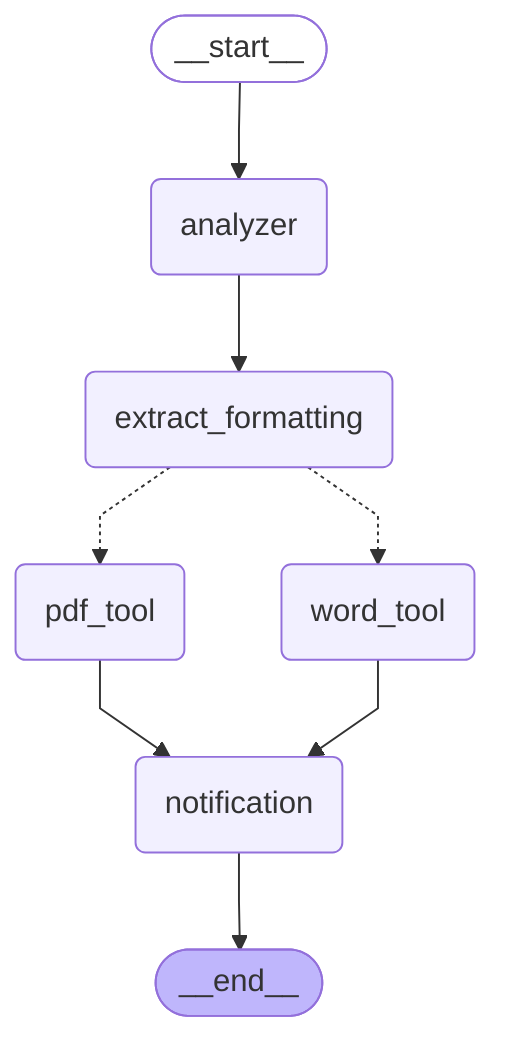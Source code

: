 ---
config:
  flowchart:
    curve: linear
---
graph TD;
	__start__([<p>__start__</p>]):::first
	analyzer(analyzer)
	extract_formatting(extract_formatting)
	word_tool(word_tool)
	pdf_tool(pdf_tool)
	notification(notification)
	__end__([<p>__end__</p>]):::last
	__start__ --> analyzer;
	analyzer --> extract_formatting;
	extract_formatting -.-> pdf_tool;
	extract_formatting -.-> word_tool;
	pdf_tool --> notification;
	word_tool --> notification;
	notification --> __end__;
	classDef default fill:#f2f0ff,line-height:1.2
	classDef first fill-opacity:0
	classDef last fill:#bfb6fc